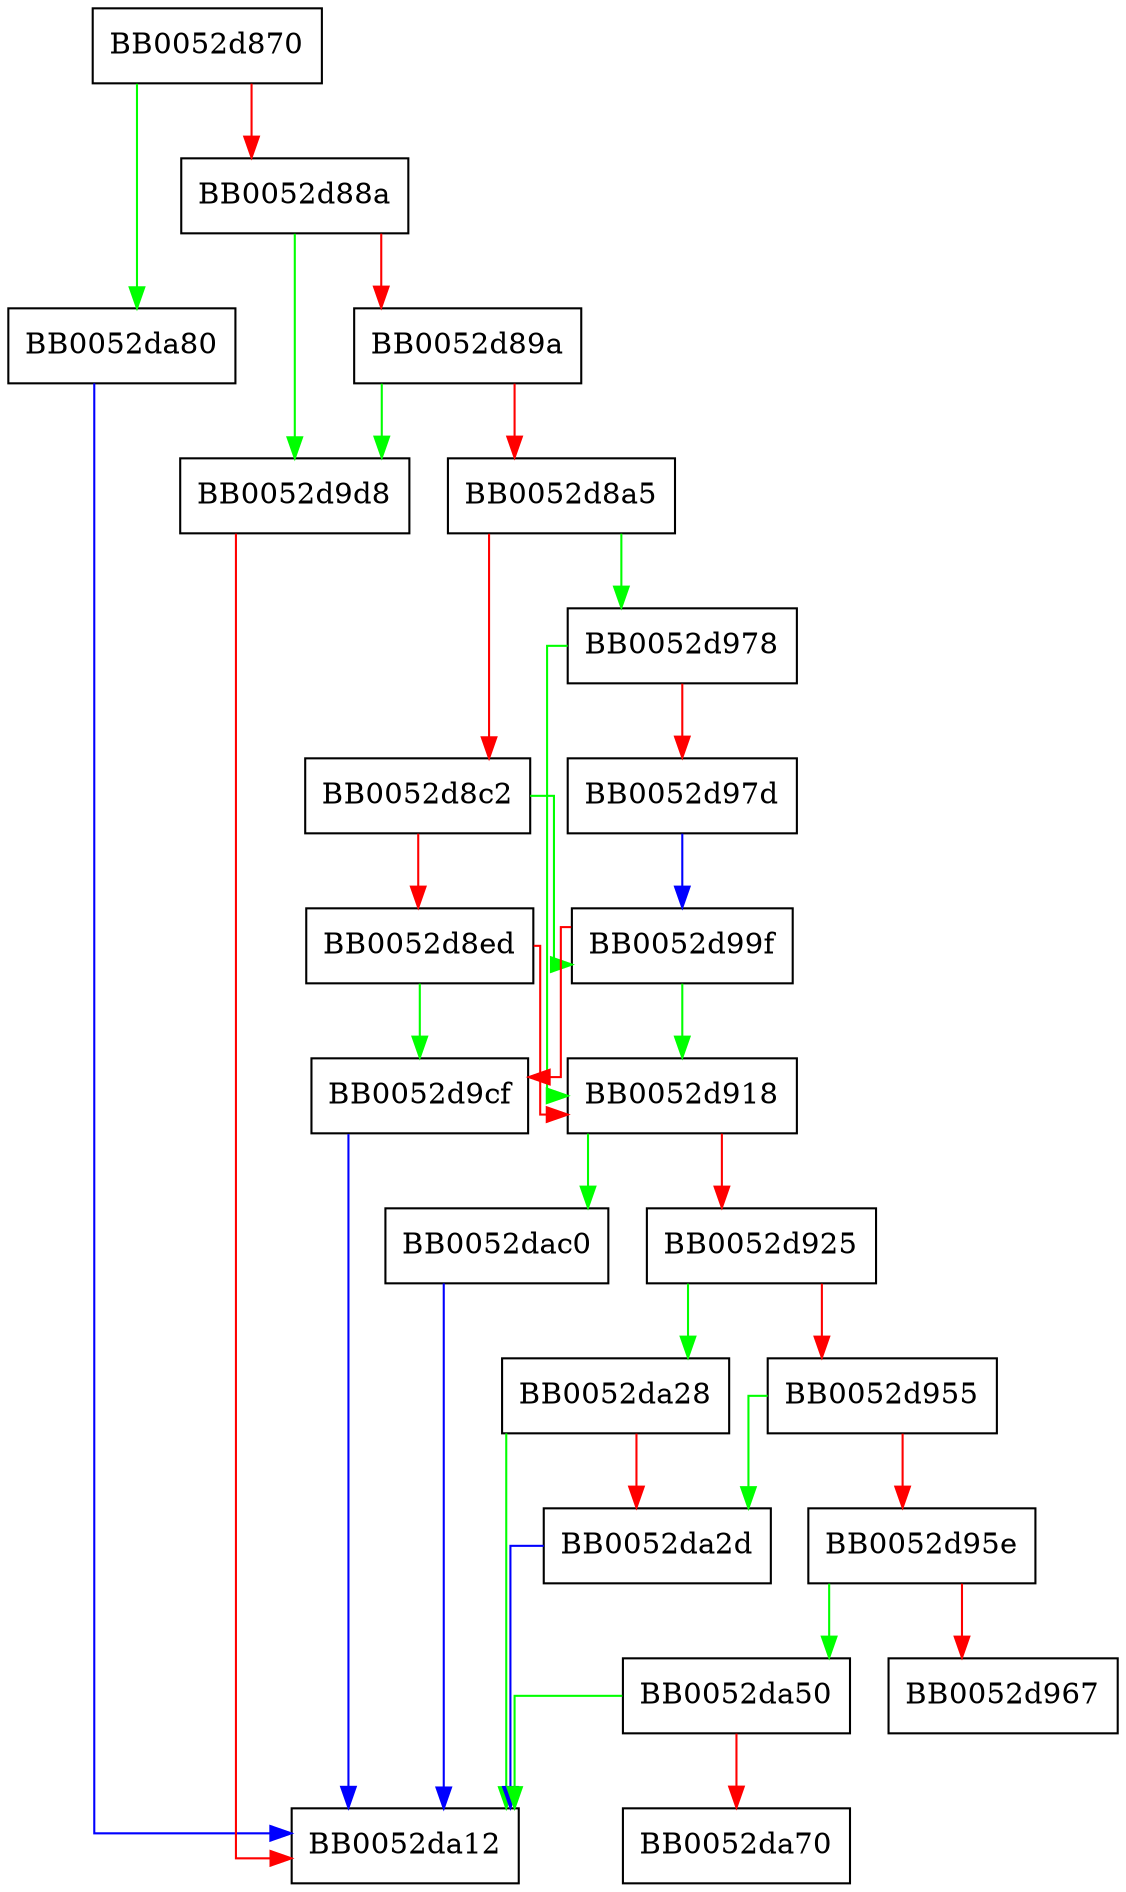 digraph BIO_sendmmsg {
  node [shape="box"];
  graph [splines=ortho];
  BB0052d870 -> BB0052da80 [color="green"];
  BB0052d870 -> BB0052d88a [color="red"];
  BB0052d88a -> BB0052d9d8 [color="green"];
  BB0052d88a -> BB0052d89a [color="red"];
  BB0052d89a -> BB0052d9d8 [color="green"];
  BB0052d89a -> BB0052d8a5 [color="red"];
  BB0052d8a5 -> BB0052d978 [color="green"];
  BB0052d8a5 -> BB0052d8c2 [color="red"];
  BB0052d8c2 -> BB0052d99f [color="green"];
  BB0052d8c2 -> BB0052d8ed [color="red"];
  BB0052d8ed -> BB0052d9cf [color="green"];
  BB0052d8ed -> BB0052d918 [color="red"];
  BB0052d918 -> BB0052dac0 [color="green"];
  BB0052d918 -> BB0052d925 [color="red"];
  BB0052d925 -> BB0052da28 [color="green"];
  BB0052d925 -> BB0052d955 [color="red"];
  BB0052d955 -> BB0052da2d [color="green"];
  BB0052d955 -> BB0052d95e [color="red"];
  BB0052d95e -> BB0052da50 [color="green"];
  BB0052d95e -> BB0052d967 [color="red"];
  BB0052d978 -> BB0052d918 [color="green"];
  BB0052d978 -> BB0052d97d [color="red"];
  BB0052d97d -> BB0052d99f [color="blue"];
  BB0052d99f -> BB0052d918 [color="green"];
  BB0052d99f -> BB0052d9cf [color="red"];
  BB0052d9cf -> BB0052da12 [color="blue"];
  BB0052d9d8 -> BB0052da12 [color="red"];
  BB0052da28 -> BB0052da12 [color="green"];
  BB0052da28 -> BB0052da2d [color="red"];
  BB0052da2d -> BB0052da12 [color="blue"];
  BB0052da50 -> BB0052da12 [color="green"];
  BB0052da50 -> BB0052da70 [color="red"];
  BB0052da80 -> BB0052da12 [color="blue"];
  BB0052dac0 -> BB0052da12 [color="blue"];
}